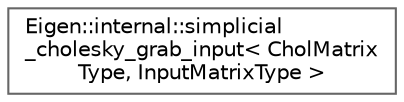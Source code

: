 digraph "Graphical Class Hierarchy"
{
 // LATEX_PDF_SIZE
  bgcolor="transparent";
  edge [fontname=Helvetica,fontsize=10,labelfontname=Helvetica,labelfontsize=10];
  node [fontname=Helvetica,fontsize=10,shape=box,height=0.2,width=0.4];
  rankdir="LR";
  Node0 [id="Node000000",label="Eigen::internal::simplicial\l_cholesky_grab_input\< CholMatrix\lType, InputMatrixType \>",height=0.2,width=0.4,color="grey40", fillcolor="white", style="filled",URL="$structEigen_1_1internal_1_1simplicial__cholesky__grab__input.html",tooltip=" "];
}
